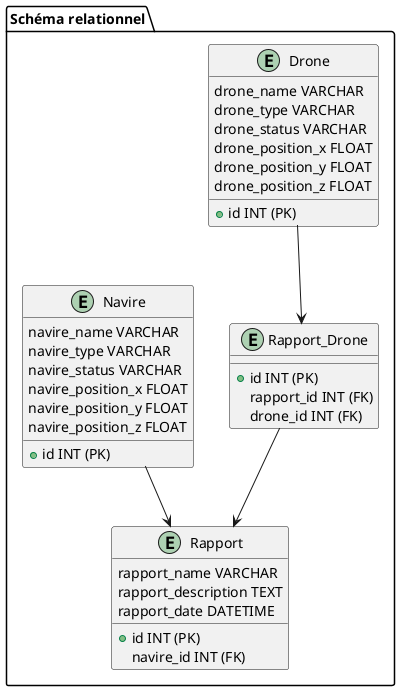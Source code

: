 @startuml
package "Schéma relationnel" {
entity Drone {
    + id INT (PK)
    drone_name VARCHAR
    drone_type VARCHAR
    drone_status VARCHAR
    drone_position_x FLOAT
    drone_position_y FLOAT
    drone_position_z FLOAT
}

entity Navire {
    + id INT (PK)
    navire_name VARCHAR
    navire_type VARCHAR
    navire_status VARCHAR
    navire_position_x FLOAT
    navire_position_y FLOAT
    navire_position_z FLOAT
}

entity Rapport {
    + id INT (PK)
    rapport_name VARCHAR
    rapport_description TEXT
    rapport_date DATETIME
    navire_id INT (FK)
}

entity Rapport_Drone {
    + id INT (PK)
    rapport_id INT (FK)
    drone_id INT (FK)
}

Drone --> Rapport_Drone
Rapport_Drone --> Rapport
Navire --> Rapport
}
@enduml
